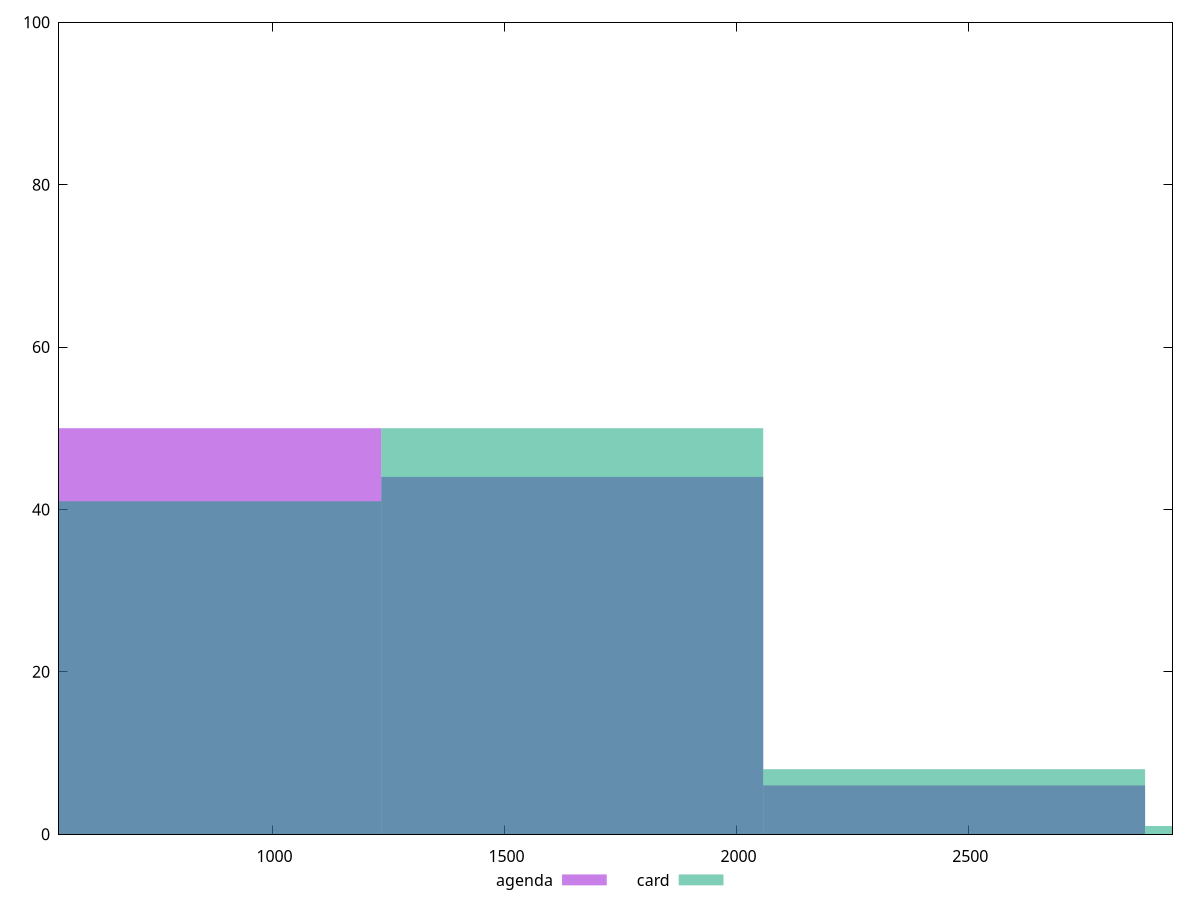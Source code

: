 reset

$agenda <<EOF
1646.2620444308252 44
823.1310222154126 50
2469.393066646238 6
EOF

$card <<EOF
1646.2620444308252 50
823.1310222154126 41
2469.393066646238 8
3292.5240888616504 1
EOF

set key outside below
set boxwidth 823.1310222154126
set xrange [540:2940]
set yrange [0:100]
set trange [0:100]
set style fill transparent solid 0.5 noborder
set terminal svg size 640, 500 enhanced background rgb 'white'
set output "reports/report_00028_2021-02-24T12-49-42.674Z/uses-http2/comparison/histogram/1_vs_2.svg"

plot $agenda title "agenda" with boxes, \
     $card title "card" with boxes

reset

